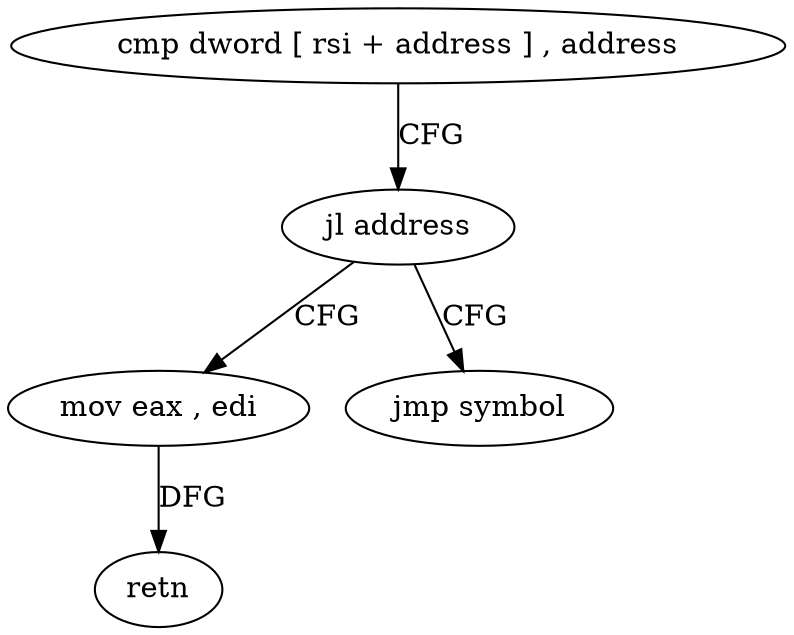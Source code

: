 digraph "func" {
"4236848" [label = "cmp dword [ rsi + address ] , address" ]
"4236855" [label = "jl address" ]
"4236862" [label = "mov eax , edi" ]
"4236857" [label = "jmp symbol" ]
"4236864" [label = "retn" ]
"4236848" -> "4236855" [ label = "CFG" ]
"4236855" -> "4236862" [ label = "CFG" ]
"4236855" -> "4236857" [ label = "CFG" ]
"4236862" -> "4236864" [ label = "DFG" ]
}
